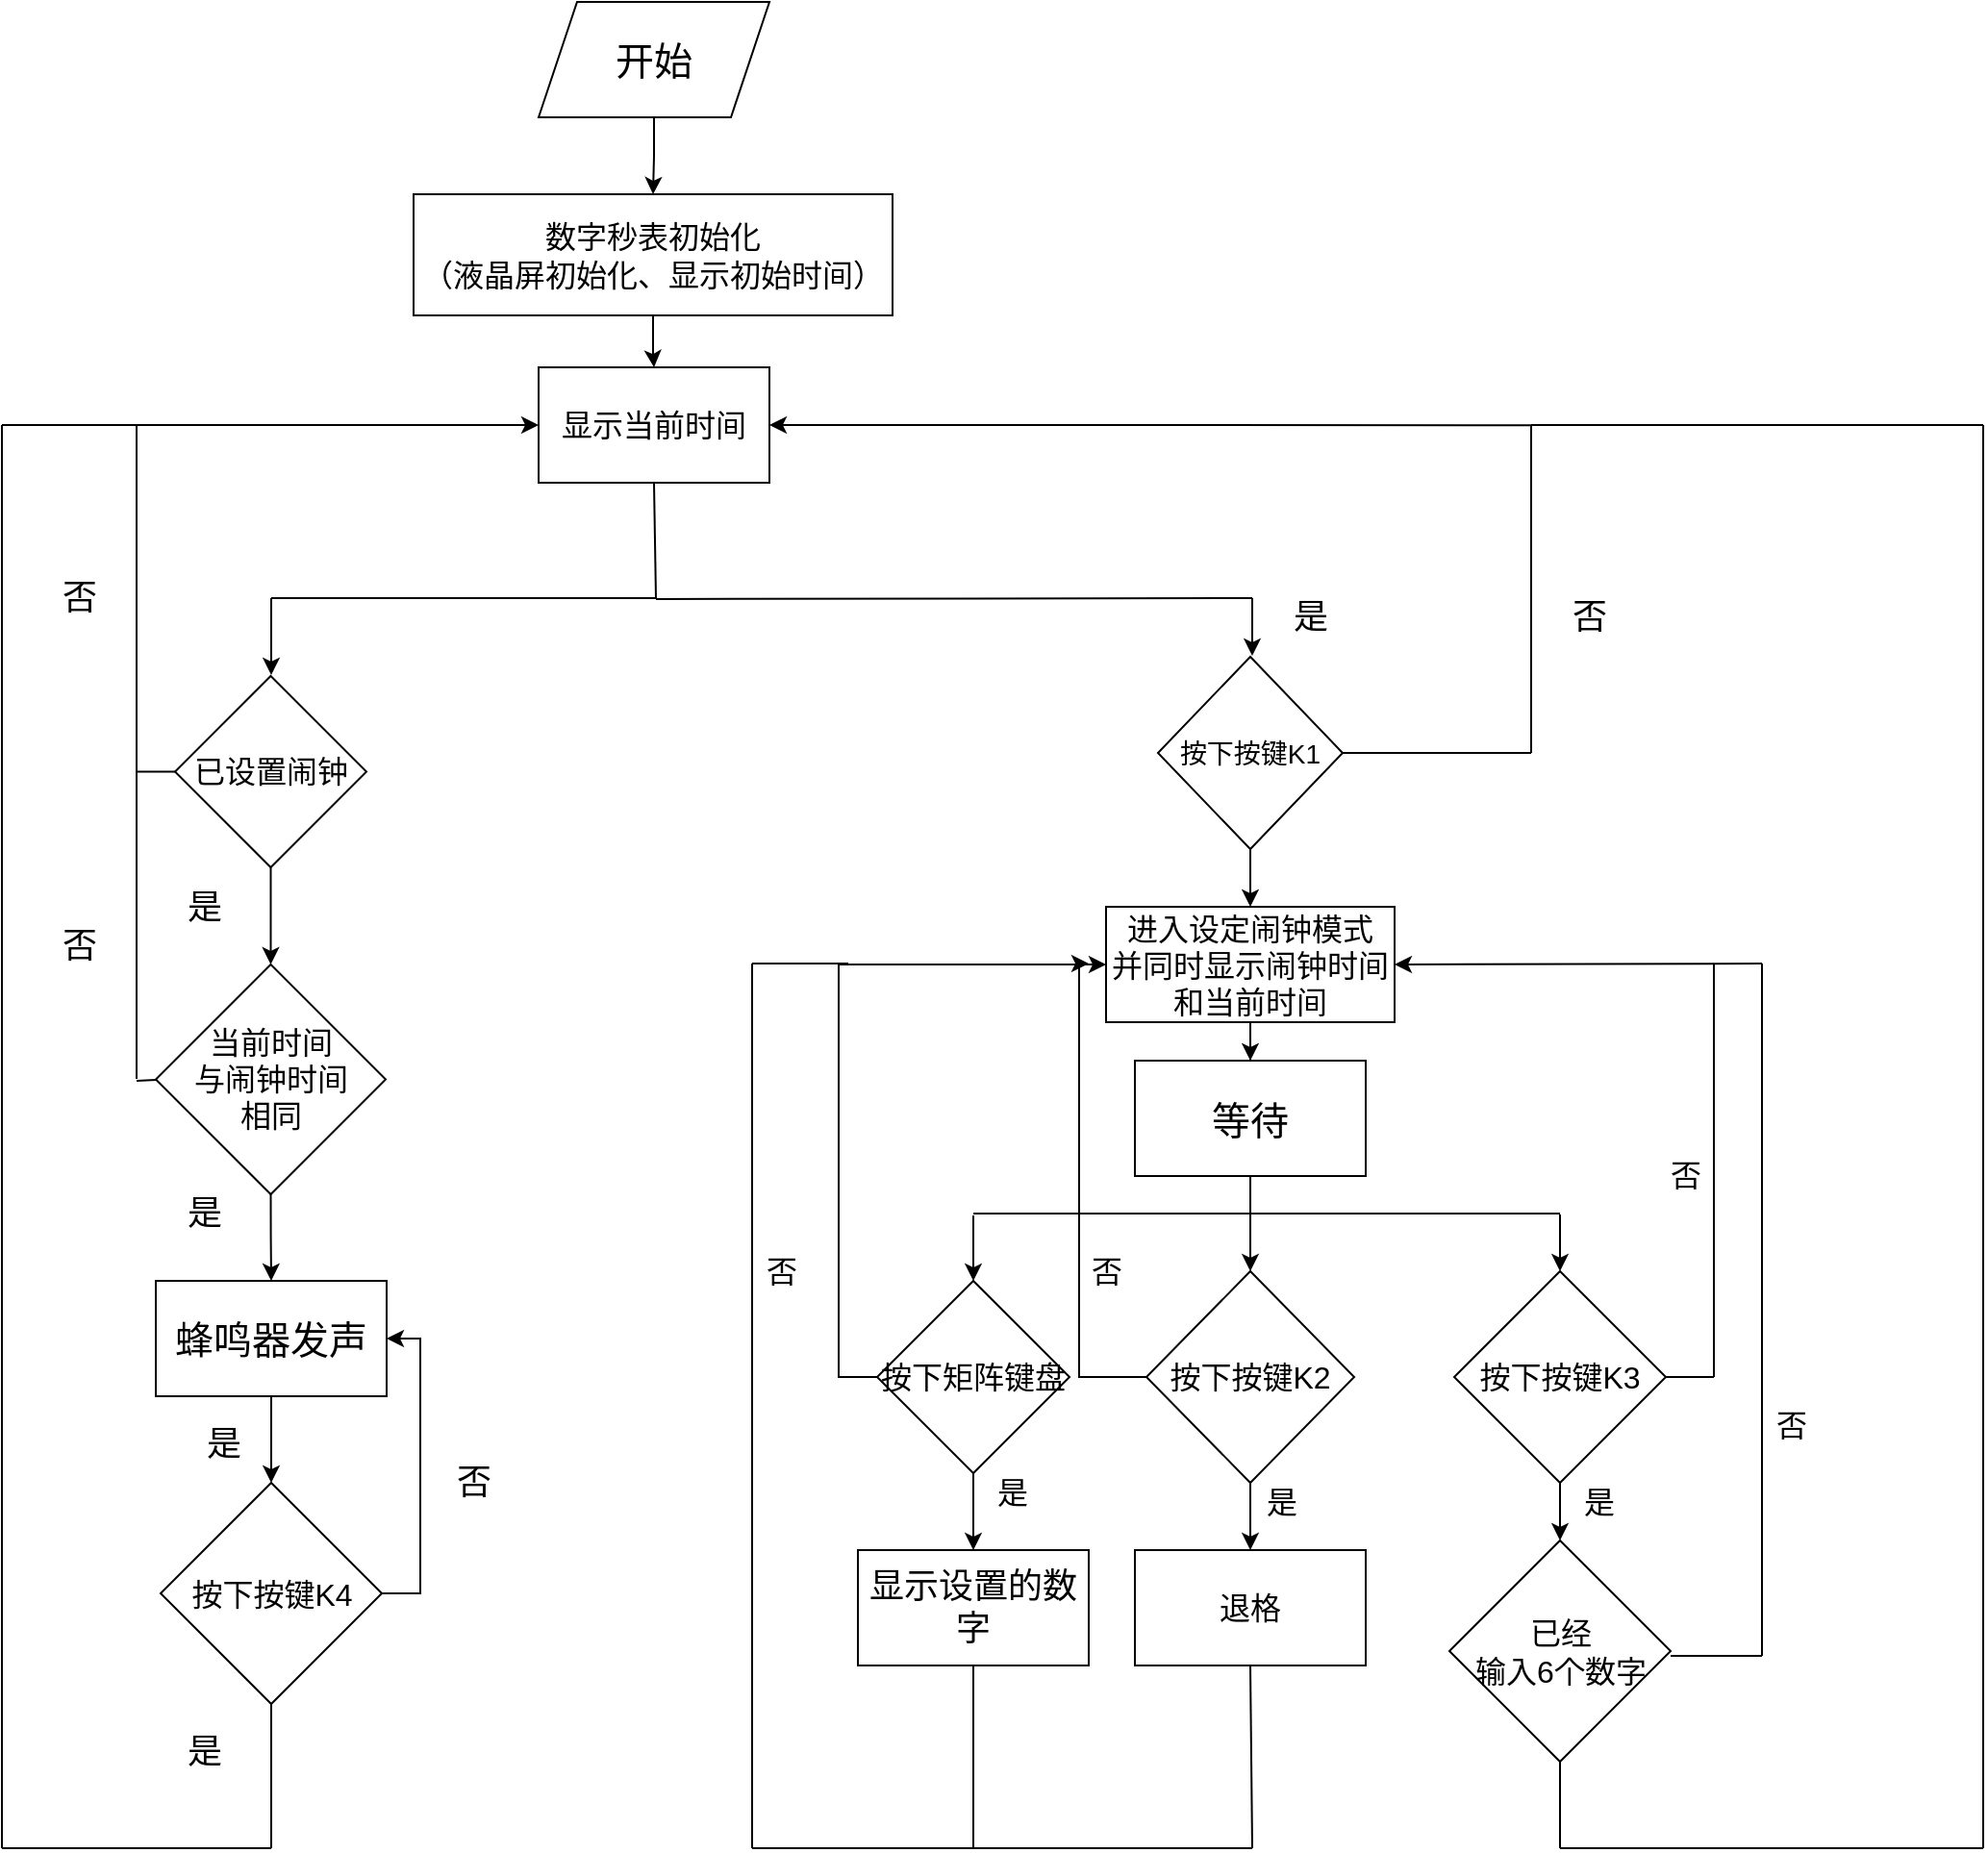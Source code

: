 <mxfile version="13.6.10" type="device"><diagram id="JIJjVnVCeKJqdLhLsCGA" name="Page-1"><mxGraphModel dx="2367" dy="1270" grid="1" gridSize="10" guides="1" tooltips="1" connect="1" arrows="1" fold="1" page="1" pageScale="1" pageWidth="827" pageHeight="1169" math="0" shadow="0"><root><mxCell id="0"/><mxCell id="1" parent="0"/><mxCell id="R1tdkP7BR6ZXV_fXZWw--3" value="" style="edgeStyle=orthogonalEdgeStyle;rounded=0;orthogonalLoop=1;jettySize=auto;html=1;" edge="1" parent="1" source="R1tdkP7BR6ZXV_fXZWw--1" target="R1tdkP7BR6ZXV_fXZWw--2"><mxGeometry relative="1" as="geometry"/></mxCell><mxCell id="R1tdkP7BR6ZXV_fXZWw--1" value="&lt;font style=&quot;font-size: 20px&quot;&gt;开始&lt;/font&gt;" style="shape=parallelogram;perimeter=parallelogramPerimeter;whiteSpace=wrap;html=1;fixedSize=1;" vertex="1" parent="1"><mxGeometry x="579" y="80" width="120" height="60" as="geometry"/></mxCell><mxCell id="R1tdkP7BR6ZXV_fXZWw--10" style="edgeStyle=orthogonalEdgeStyle;rounded=0;orthogonalLoop=1;jettySize=auto;html=1;entryX=0.5;entryY=0;entryDx=0;entryDy=0;" edge="1" parent="1" source="R1tdkP7BR6ZXV_fXZWw--2" target="R1tdkP7BR6ZXV_fXZWw--8"><mxGeometry relative="1" as="geometry"/></mxCell><mxCell id="R1tdkP7BR6ZXV_fXZWw--2" value="&lt;font style=&quot;font-size: 16px&quot;&gt;数字秒表初始化&lt;br&gt;（液晶屏初始化、显示初始时间）&lt;/font&gt;" style="rounded=0;whiteSpace=wrap;html=1;" vertex="1" parent="1"><mxGeometry x="514" y="180" width="249" height="63" as="geometry"/></mxCell><mxCell id="R1tdkP7BR6ZXV_fXZWw--19" style="edgeStyle=orthogonalEdgeStyle;rounded=0;orthogonalLoop=1;jettySize=auto;html=1;entryX=0.5;entryY=0;entryDx=0;entryDy=0;" edge="1" parent="1" source="R1tdkP7BR6ZXV_fXZWw--5" target="R1tdkP7BR6ZXV_fXZWw--18"><mxGeometry relative="1" as="geometry"/></mxCell><mxCell id="R1tdkP7BR6ZXV_fXZWw--5" value="&lt;font style=&quot;font-size: 14px&quot;&gt;按下按键K1&lt;/font&gt;" style="rhombus;whiteSpace=wrap;html=1;" vertex="1" parent="1"><mxGeometry x="901" y="420.5" width="96" height="100" as="geometry"/></mxCell><mxCell id="R1tdkP7BR6ZXV_fXZWw--8" value="&lt;font style=&quot;font-size: 16px&quot;&gt;显示当前时间&lt;/font&gt;" style="rounded=0;whiteSpace=wrap;html=1;" vertex="1" parent="1"><mxGeometry x="579" y="270" width="120" height="60" as="geometry"/></mxCell><mxCell id="R1tdkP7BR6ZXV_fXZWw--14" value="" style="endArrow=none;html=1;" edge="1" parent="1"><mxGeometry width="50" height="50" relative="1" as="geometry"><mxPoint x="997" y="470.5" as="sourcePoint"/><mxPoint x="1095" y="470.5" as="targetPoint"/></mxGeometry></mxCell><mxCell id="R1tdkP7BR6ZXV_fXZWw--15" value="" style="endArrow=none;html=1;" edge="1" parent="1"><mxGeometry width="50" height="50" relative="1" as="geometry"><mxPoint x="1095" y="470.5" as="sourcePoint"/><mxPoint x="1095" y="300" as="targetPoint"/></mxGeometry></mxCell><mxCell id="R1tdkP7BR6ZXV_fXZWw--16" value="" style="endArrow=classic;html=1;entryX=1;entryY=0.5;entryDx=0;entryDy=0;" edge="1" parent="1" target="R1tdkP7BR6ZXV_fXZWw--8"><mxGeometry width="50" height="50" relative="1" as="geometry"><mxPoint x="1095" y="300.08" as="sourcePoint"/><mxPoint x="1009" y="299.58" as="targetPoint"/></mxGeometry></mxCell><mxCell id="R1tdkP7BR6ZXV_fXZWw--17" value="&lt;font style=&quot;font-size: 18px&quot;&gt;否&lt;/font&gt;" style="text;html=1;align=center;verticalAlign=middle;resizable=0;points=[];autosize=1;" vertex="1" parent="1"><mxGeometry x="1110" y="390" width="30" height="20" as="geometry"/></mxCell><mxCell id="R1tdkP7BR6ZXV_fXZWw--41" value="" style="edgeStyle=orthogonalEdgeStyle;rounded=0;orthogonalLoop=1;jettySize=auto;html=1;" edge="1" parent="1" source="R1tdkP7BR6ZXV_fXZWw--18" target="R1tdkP7BR6ZXV_fXZWw--26"><mxGeometry relative="1" as="geometry"/></mxCell><mxCell id="R1tdkP7BR6ZXV_fXZWw--18" value="&lt;font style=&quot;font-size: 16px&quot;&gt;进入设定闹钟模式&lt;br&gt;并同时显示闹钟时间和当前时间&lt;/font&gt;" style="rounded=0;whiteSpace=wrap;html=1;" vertex="1" parent="1"><mxGeometry x="874" y="550.5" width="150" height="60" as="geometry"/></mxCell><mxCell id="R1tdkP7BR6ZXV_fXZWw--24" value="" style="edgeStyle=orthogonalEdgeStyle;rounded=0;orthogonalLoop=1;jettySize=auto;html=1;" edge="1" parent="1" source="R1tdkP7BR6ZXV_fXZWw--20" target="R1tdkP7BR6ZXV_fXZWw--23"><mxGeometry relative="1" as="geometry"/></mxCell><mxCell id="R1tdkP7BR6ZXV_fXZWw--27" style="edgeStyle=orthogonalEdgeStyle;rounded=0;orthogonalLoop=1;jettySize=auto;html=1;exitX=0;exitY=0.5;exitDx=0;exitDy=0;entryX=0;entryY=0.5;entryDx=0;entryDy=0;" edge="1" parent="1" source="R1tdkP7BR6ZXV_fXZWw--20" target="R1tdkP7BR6ZXV_fXZWw--18"><mxGeometry relative="1" as="geometry"/></mxCell><mxCell id="R1tdkP7BR6ZXV_fXZWw--20" value="&lt;font style=&quot;font-size: 16px&quot;&gt;按下矩阵键盘&lt;/font&gt;" style="rhombus;whiteSpace=wrap;html=1;" vertex="1" parent="1"><mxGeometry x="755" y="745" width="100" height="100" as="geometry"/></mxCell><mxCell id="R1tdkP7BR6ZXV_fXZWw--28" style="edgeStyle=orthogonalEdgeStyle;rounded=0;orthogonalLoop=1;jettySize=auto;html=1;" edge="1" parent="1" source="R1tdkP7BR6ZXV_fXZWw--21"><mxGeometry relative="1" as="geometry"><mxPoint x="865" y="580" as="targetPoint"/><Array as="points"><mxPoint x="860" y="795"/><mxPoint x="860" y="580"/></Array></mxGeometry></mxCell><mxCell id="R1tdkP7BR6ZXV_fXZWw--42" style="edgeStyle=orthogonalEdgeStyle;rounded=0;orthogonalLoop=1;jettySize=auto;html=1;exitX=0.5;exitY=1;exitDx=0;exitDy=0;entryX=0.5;entryY=0;entryDx=0;entryDy=0;" edge="1" parent="1" source="R1tdkP7BR6ZXV_fXZWw--21" target="R1tdkP7BR6ZXV_fXZWw--36"><mxGeometry relative="1" as="geometry"/></mxCell><mxCell id="R1tdkP7BR6ZXV_fXZWw--21" value="&lt;font style=&quot;font-size: 16px&quot;&gt;按下按键K2&lt;/font&gt;" style="rhombus;whiteSpace=wrap;html=1;" vertex="1" parent="1"><mxGeometry x="895" y="740" width="108" height="110" as="geometry"/></mxCell><mxCell id="R1tdkP7BR6ZXV_fXZWw--39" style="edgeStyle=orthogonalEdgeStyle;rounded=0;orthogonalLoop=1;jettySize=auto;html=1;entryX=0.5;entryY=0;entryDx=0;entryDy=0;" edge="1" parent="1" source="R1tdkP7BR6ZXV_fXZWw--22" target="R1tdkP7BR6ZXV_fXZWw--38"><mxGeometry relative="1" as="geometry"/></mxCell><mxCell id="R1tdkP7BR6ZXV_fXZWw--22" value="&lt;font style=&quot;font-size: 16px&quot;&gt;按下按键K3&lt;/font&gt;" style="rhombus;whiteSpace=wrap;html=1;" vertex="1" parent="1"><mxGeometry x="1055" y="740" width="110" height="110" as="geometry"/></mxCell><mxCell id="R1tdkP7BR6ZXV_fXZWw--23" value="&lt;font style=&quot;font-size: 18px&quot;&gt;显示设置的数字&lt;/font&gt;" style="rounded=0;whiteSpace=wrap;html=1;" vertex="1" parent="1"><mxGeometry x="745" y="885" width="120" height="60" as="geometry"/></mxCell><mxCell id="R1tdkP7BR6ZXV_fXZWw--25" value="&lt;font style=&quot;font-size: 16px&quot;&gt;是&lt;/font&gt;" style="text;html=1;align=center;verticalAlign=middle;resizable=0;points=[];autosize=1;" vertex="1" parent="1"><mxGeometry x="810" y="845" width="30" height="20" as="geometry"/></mxCell><mxCell id="7Mkuk9_m8cuGki3Obo0Y-49" style="edgeStyle=orthogonalEdgeStyle;rounded=0;orthogonalLoop=1;jettySize=auto;html=1;entryX=0.5;entryY=0;entryDx=0;entryDy=0;" edge="1" parent="1" source="R1tdkP7BR6ZXV_fXZWw--26" target="R1tdkP7BR6ZXV_fXZWw--21"><mxGeometry relative="1" as="geometry"/></mxCell><mxCell id="R1tdkP7BR6ZXV_fXZWw--26" value="&lt;font style=&quot;font-size: 20px&quot;&gt;等待&lt;/font&gt;" style="rounded=0;whiteSpace=wrap;html=1;" vertex="1" parent="1"><mxGeometry x="889" y="630.5" width="120" height="60" as="geometry"/></mxCell><mxCell id="R1tdkP7BR6ZXV_fXZWw--36" value="&lt;font style=&quot;font-size: 16px&quot;&gt;退格&lt;/font&gt;" style="rounded=0;whiteSpace=wrap;html=1;" vertex="1" parent="1"><mxGeometry x="889" y="885" width="120" height="60" as="geometry"/></mxCell><mxCell id="R1tdkP7BR6ZXV_fXZWw--38" value="&lt;font style=&quot;font-size: 16px&quot;&gt;已经&lt;br&gt;输入6个数字&lt;/font&gt;" style="rhombus;whiteSpace=wrap;html=1;" vertex="1" parent="1"><mxGeometry x="1052.5" y="880" width="115" height="115" as="geometry"/></mxCell><mxCell id="R1tdkP7BR6ZXV_fXZWw--40" value="&lt;font style=&quot;font-size: 16px&quot;&gt;是&lt;/font&gt;" style="text;html=1;align=center;verticalAlign=middle;resizable=0;points=[];autosize=1;" vertex="1" parent="1"><mxGeometry x="1115" y="850" width="30" height="20" as="geometry"/></mxCell><mxCell id="R1tdkP7BR6ZXV_fXZWw--43" value="&lt;font style=&quot;font-size: 16px&quot;&gt;是&lt;/font&gt;" style="text;html=1;align=center;verticalAlign=middle;resizable=0;points=[];autosize=1;" vertex="1" parent="1"><mxGeometry x="950" y="850" width="30" height="20" as="geometry"/></mxCell><mxCell id="R1tdkP7BR6ZXV_fXZWw--45" value="" style="endArrow=none;html=1;" edge="1" parent="1"><mxGeometry width="50" height="50" relative="1" as="geometry"><mxPoint x="1167.5" y="940" as="sourcePoint"/><mxPoint x="1215" y="940" as="targetPoint"/></mxGeometry></mxCell><mxCell id="R1tdkP7BR6ZXV_fXZWw--46" value="" style="endArrow=none;html=1;" edge="1" parent="1"><mxGeometry width="50" height="50" relative="1" as="geometry"><mxPoint x="1215" y="940" as="sourcePoint"/><mxPoint x="1215" y="580" as="targetPoint"/></mxGeometry></mxCell><mxCell id="R1tdkP7BR6ZXV_fXZWw--48" value="&lt;font style=&quot;font-size: 16px&quot;&gt;否&lt;/font&gt;" style="text;html=1;align=center;verticalAlign=middle;resizable=0;points=[];autosize=1;" vertex="1" parent="1"><mxGeometry x="1215" y="810" width="30" height="20" as="geometry"/></mxCell><mxCell id="R1tdkP7BR6ZXV_fXZWw--49" value="&lt;font style=&quot;font-size: 16px&quot;&gt;否&lt;/font&gt;" style="text;html=1;align=center;verticalAlign=middle;resizable=0;points=[];autosize=1;" vertex="1" parent="1"><mxGeometry x="1160" y="680" width="30" height="20" as="geometry"/></mxCell><mxCell id="R1tdkP7BR6ZXV_fXZWw--50" value="&lt;font style=&quot;font-size: 16px&quot;&gt;否&lt;/font&gt;" style="text;html=1;align=center;verticalAlign=middle;resizable=0;points=[];autosize=1;" vertex="1" parent="1"><mxGeometry x="690" y="730" width="30" height="20" as="geometry"/></mxCell><mxCell id="R1tdkP7BR6ZXV_fXZWw--51" value="&lt;font style=&quot;font-size: 16px&quot;&gt;否&lt;/font&gt;" style="text;html=1;align=center;verticalAlign=middle;resizable=0;points=[];autosize=1;" vertex="1" parent="1"><mxGeometry x="859" y="730" width="30" height="20" as="geometry"/></mxCell><mxCell id="7Mkuk9_m8cuGki3Obo0Y-39" value="" style="endArrow=classic;html=1;" edge="1" parent="1"><mxGeometry width="50" height="50" relative="1" as="geometry"><mxPoint x="950" y="390" as="sourcePoint"/><mxPoint x="950" y="420" as="targetPoint"/></mxGeometry></mxCell><mxCell id="7Mkuk9_m8cuGki3Obo0Y-40" value="" style="endArrow=none;html=1;" edge="1" parent="1"><mxGeometry width="50" height="50" relative="1" as="geometry"><mxPoint x="640" y="390.5" as="sourcePoint"/><mxPoint x="950" y="390" as="targetPoint"/></mxGeometry></mxCell><mxCell id="7Mkuk9_m8cuGki3Obo0Y-42" value="" style="endArrow=none;html=1;entryX=0.5;entryY=1;entryDx=0;entryDy=0;" edge="1" parent="1" target="R1tdkP7BR6ZXV_fXZWw--8"><mxGeometry width="50" height="50" relative="1" as="geometry"><mxPoint x="640" y="390" as="sourcePoint"/><mxPoint x="690" y="340" as="targetPoint"/></mxGeometry></mxCell><mxCell id="7Mkuk9_m8cuGki3Obo0Y-43" value="&lt;font style=&quot;font-size: 18px&quot;&gt;是&lt;/font&gt;" style="text;html=1;align=center;verticalAlign=middle;resizable=0;points=[];autosize=1;" vertex="1" parent="1"><mxGeometry x="965" y="390" width="30" height="20" as="geometry"/></mxCell><mxCell id="7Mkuk9_m8cuGki3Obo0Y-70" style="edgeStyle=orthogonalEdgeStyle;rounded=0;orthogonalLoop=1;jettySize=auto;html=1;exitX=0;exitY=0.5;exitDx=0;exitDy=0;entryX=0;entryY=0.5;entryDx=0;entryDy=0;" edge="1" parent="1" source="7Mkuk9_m8cuGki3Obo0Y-44" target="R1tdkP7BR6ZXV_fXZWw--8"><mxGeometry relative="1" as="geometry"/></mxCell><mxCell id="7Mkuk9_m8cuGki3Obo0Y-73" style="edgeStyle=orthogonalEdgeStyle;rounded=0;orthogonalLoop=1;jettySize=auto;html=1;exitX=0.5;exitY=1;exitDx=0;exitDy=0;entryX=0.5;entryY=0;entryDx=0;entryDy=0;" edge="1" parent="1" source="7Mkuk9_m8cuGki3Obo0Y-44" target="7Mkuk9_m8cuGki3Obo0Y-72"><mxGeometry relative="1" as="geometry"/></mxCell><mxCell id="7Mkuk9_m8cuGki3Obo0Y-44" value="&lt;font style=&quot;font-size: 16px&quot;&gt;已设置闹钟&lt;/font&gt;" style="rhombus;whiteSpace=wrap;html=1;" vertex="1" parent="1"><mxGeometry x="390" y="430.5" width="99.5" height="99.5" as="geometry"/></mxCell><mxCell id="7Mkuk9_m8cuGki3Obo0Y-45" value="" style="endArrow=classic;html=1;" edge="1" parent="1"><mxGeometry width="50" height="50" relative="1" as="geometry"><mxPoint x="440" y="390" as="sourcePoint"/><mxPoint x="440" y="430" as="targetPoint"/></mxGeometry></mxCell><mxCell id="7Mkuk9_m8cuGki3Obo0Y-46" value="" style="endArrow=none;html=1;" edge="1" parent="1"><mxGeometry width="50" height="50" relative="1" as="geometry"><mxPoint x="440" y="390" as="sourcePoint"/><mxPoint x="640" y="390" as="targetPoint"/></mxGeometry></mxCell><mxCell id="7Mkuk9_m8cuGki3Obo0Y-48" style="edgeStyle=orthogonalEdgeStyle;rounded=0;orthogonalLoop=1;jettySize=auto;html=1;exitX=0.5;exitY=1;exitDx=0;exitDy=0;" edge="1" parent="1"><mxGeometry relative="1" as="geometry"><mxPoint x="949" y="730" as="sourcePoint"/><mxPoint x="949" y="730" as="targetPoint"/></mxGeometry></mxCell><mxCell id="7Mkuk9_m8cuGki3Obo0Y-50" value="" style="endArrow=none;html=1;" edge="1" parent="1"><mxGeometry width="50" height="50" relative="1" as="geometry"><mxPoint x="805" y="710" as="sourcePoint"/><mxPoint x="1110" y="710" as="targetPoint"/></mxGeometry></mxCell><mxCell id="7Mkuk9_m8cuGki3Obo0Y-51" value="" style="endArrow=classic;html=1;entryX=0.5;entryY=0;entryDx=0;entryDy=0;" edge="1" parent="1" target="R1tdkP7BR6ZXV_fXZWw--20"><mxGeometry width="50" height="50" relative="1" as="geometry"><mxPoint x="805" y="711" as="sourcePoint"/><mxPoint x="850" y="660.5" as="targetPoint"/></mxGeometry></mxCell><mxCell id="7Mkuk9_m8cuGki3Obo0Y-52" value="" style="endArrow=classic;html=1;entryX=0.5;entryY=0;entryDx=0;entryDy=0;" edge="1" parent="1" target="R1tdkP7BR6ZXV_fXZWw--22"><mxGeometry width="50" height="50" relative="1" as="geometry"><mxPoint x="1110" y="710.5" as="sourcePoint"/><mxPoint x="1160" y="660.5" as="targetPoint"/></mxGeometry></mxCell><mxCell id="7Mkuk9_m8cuGki3Obo0Y-54" value="" style="endArrow=classic;html=1;entryX=1;entryY=0.5;entryDx=0;entryDy=0;" edge="1" parent="1" target="R1tdkP7BR6ZXV_fXZWw--18"><mxGeometry width="50" height="50" relative="1" as="geometry"><mxPoint x="1215" y="580" as="sourcePoint"/><mxPoint x="1265" y="530" as="targetPoint"/></mxGeometry></mxCell><mxCell id="7Mkuk9_m8cuGki3Obo0Y-56" value="" style="endArrow=none;html=1;" edge="1" parent="1"><mxGeometry width="50" height="50" relative="1" as="geometry"><mxPoint x="1165" y="795" as="sourcePoint"/><mxPoint x="1190" y="795" as="targetPoint"/></mxGeometry></mxCell><mxCell id="7Mkuk9_m8cuGki3Obo0Y-57" value="" style="endArrow=none;html=1;" edge="1" parent="1"><mxGeometry width="50" height="50" relative="1" as="geometry"><mxPoint x="1190" y="795" as="sourcePoint"/><mxPoint x="1190" y="580" as="targetPoint"/></mxGeometry></mxCell><mxCell id="7Mkuk9_m8cuGki3Obo0Y-59" value="" style="endArrow=none;html=1;" edge="1" parent="1"><mxGeometry width="50" height="50" relative="1" as="geometry"><mxPoint x="805" y="1040" as="sourcePoint"/><mxPoint x="690" y="1040" as="targetPoint"/></mxGeometry></mxCell><mxCell id="7Mkuk9_m8cuGki3Obo0Y-60" value="" style="endArrow=none;html=1;" edge="1" parent="1"><mxGeometry width="50" height="50" relative="1" as="geometry"><mxPoint x="690" y="1040" as="sourcePoint"/><mxPoint x="690" y="580" as="targetPoint"/></mxGeometry></mxCell><mxCell id="7Mkuk9_m8cuGki3Obo0Y-61" value="" style="endArrow=none;html=1;" edge="1" parent="1"><mxGeometry width="50" height="50" relative="1" as="geometry"><mxPoint x="690" y="580" as="sourcePoint"/><mxPoint x="740" y="580" as="targetPoint"/></mxGeometry></mxCell><mxCell id="7Mkuk9_m8cuGki3Obo0Y-62" value="" style="endArrow=none;html=1;entryX=0.5;entryY=1;entryDx=0;entryDy=0;" edge="1" parent="1" target="R1tdkP7BR6ZXV_fXZWw--23"><mxGeometry width="50" height="50" relative="1" as="geometry"><mxPoint x="805" y="1040" as="sourcePoint"/><mxPoint x="805" y="995" as="targetPoint"/></mxGeometry></mxCell><mxCell id="7Mkuk9_m8cuGki3Obo0Y-63" value="" style="endArrow=none;html=1;" edge="1" parent="1"><mxGeometry width="50" height="50" relative="1" as="geometry"><mxPoint x="805" y="1040" as="sourcePoint"/><mxPoint x="950" y="1040" as="targetPoint"/></mxGeometry></mxCell><mxCell id="7Mkuk9_m8cuGki3Obo0Y-64" value="" style="endArrow=none;html=1;entryX=0.5;entryY=1;entryDx=0;entryDy=0;" edge="1" parent="1" target="R1tdkP7BR6ZXV_fXZWw--36"><mxGeometry width="50" height="50" relative="1" as="geometry"><mxPoint x="950" y="1040" as="sourcePoint"/><mxPoint x="949" y="990" as="targetPoint"/></mxGeometry></mxCell><mxCell id="7Mkuk9_m8cuGki3Obo0Y-66" value="" style="endArrow=none;html=1;entryX=0.5;entryY=1;entryDx=0;entryDy=0;" edge="1" parent="1" target="R1tdkP7BR6ZXV_fXZWw--38"><mxGeometry width="50" height="50" relative="1" as="geometry"><mxPoint x="1110" y="1040" as="sourcePoint"/><mxPoint x="1160" y="990" as="targetPoint"/></mxGeometry></mxCell><mxCell id="7Mkuk9_m8cuGki3Obo0Y-67" value="" style="endArrow=none;html=1;" edge="1" parent="1"><mxGeometry width="50" height="50" relative="1" as="geometry"><mxPoint x="1095" y="300" as="sourcePoint"/><mxPoint x="1330" y="300" as="targetPoint"/></mxGeometry></mxCell><mxCell id="7Mkuk9_m8cuGki3Obo0Y-68" value="" style="endArrow=none;html=1;" edge="1" parent="1"><mxGeometry width="50" height="50" relative="1" as="geometry"><mxPoint x="1330" y="1040" as="sourcePoint"/><mxPoint x="1330" y="300" as="targetPoint"/></mxGeometry></mxCell><mxCell id="7Mkuk9_m8cuGki3Obo0Y-69" value="" style="endArrow=none;html=1;" edge="1" parent="1"><mxGeometry width="50" height="50" relative="1" as="geometry"><mxPoint x="1110" y="1040" as="sourcePoint"/><mxPoint x="1330" y="1040" as="targetPoint"/></mxGeometry></mxCell><mxCell id="7Mkuk9_m8cuGki3Obo0Y-71" value="&lt;font style=&quot;font-size: 18px&quot;&gt;否&lt;/font&gt;" style="text;html=1;align=center;verticalAlign=middle;resizable=0;points=[];autosize=1;" vertex="1" parent="1"><mxGeometry x="325" y="380" width="30" height="20" as="geometry"/></mxCell><mxCell id="7Mkuk9_m8cuGki3Obo0Y-78" style="edgeStyle=orthogonalEdgeStyle;rounded=0;orthogonalLoop=1;jettySize=auto;html=1;exitX=0.5;exitY=1;exitDx=0;exitDy=0;entryX=0.5;entryY=0;entryDx=0;entryDy=0;" edge="1" parent="1" source="7Mkuk9_m8cuGki3Obo0Y-72" target="7Mkuk9_m8cuGki3Obo0Y-77"><mxGeometry relative="1" as="geometry"/></mxCell><mxCell id="7Mkuk9_m8cuGki3Obo0Y-72" value="&lt;font style=&quot;font-size: 16px&quot;&gt;当前时间&lt;br&gt;与闹钟时间&lt;br&gt;相同&lt;/font&gt;" style="rhombus;whiteSpace=wrap;html=1;" vertex="1" parent="1"><mxGeometry x="380" y="580.5" width="119.5" height="119.5" as="geometry"/></mxCell><mxCell id="7Mkuk9_m8cuGki3Obo0Y-75" value="" style="endArrow=none;html=1;" edge="1" parent="1"><mxGeometry width="50" height="50" relative="1" as="geometry"><mxPoint x="370" y="640" as="sourcePoint"/><mxPoint x="370" y="480" as="targetPoint"/></mxGeometry></mxCell><mxCell id="7Mkuk9_m8cuGki3Obo0Y-76" value="" style="endArrow=none;html=1;" edge="1" parent="1"><mxGeometry width="50" height="50" relative="1" as="geometry"><mxPoint x="370" y="641" as="sourcePoint"/><mxPoint x="380" y="640.5" as="targetPoint"/></mxGeometry></mxCell><mxCell id="7Mkuk9_m8cuGki3Obo0Y-83" style="edgeStyle=orthogonalEdgeStyle;rounded=0;orthogonalLoop=1;jettySize=auto;html=1;exitX=0.5;exitY=1;exitDx=0;exitDy=0;entryX=0.5;entryY=0;entryDx=0;entryDy=0;" edge="1" parent="1" source="7Mkuk9_m8cuGki3Obo0Y-77" target="7Mkuk9_m8cuGki3Obo0Y-79"><mxGeometry relative="1" as="geometry"/></mxCell><mxCell id="7Mkuk9_m8cuGki3Obo0Y-77" value="&lt;font style=&quot;font-size: 20px&quot;&gt;蜂鸣器发声&lt;/font&gt;" style="rounded=0;whiteSpace=wrap;html=1;" vertex="1" parent="1"><mxGeometry x="380" y="745" width="120" height="60" as="geometry"/></mxCell><mxCell id="7Mkuk9_m8cuGki3Obo0Y-84" style="edgeStyle=orthogonalEdgeStyle;rounded=0;orthogonalLoop=1;jettySize=auto;html=1;exitX=1;exitY=0.5;exitDx=0;exitDy=0;entryX=1;entryY=0.5;entryDx=0;entryDy=0;" edge="1" parent="1" source="7Mkuk9_m8cuGki3Obo0Y-79" target="7Mkuk9_m8cuGki3Obo0Y-77"><mxGeometry relative="1" as="geometry"/></mxCell><mxCell id="7Mkuk9_m8cuGki3Obo0Y-79" value="&lt;font style=&quot;font-size: 16px&quot;&gt;按下按键K4&lt;/font&gt;" style="rhombus;whiteSpace=wrap;html=1;" vertex="1" parent="1"><mxGeometry x="382.5" y="850" width="115" height="115" as="geometry"/></mxCell><mxCell id="7Mkuk9_m8cuGki3Obo0Y-86" value="" style="endArrow=none;html=1;" edge="1" parent="1"><mxGeometry width="50" height="50" relative="1" as="geometry"><mxPoint x="440" y="1040" as="sourcePoint"/><mxPoint x="440" y="965" as="targetPoint"/></mxGeometry></mxCell><mxCell id="7Mkuk9_m8cuGki3Obo0Y-87" value="" style="endArrow=none;html=1;" edge="1" parent="1"><mxGeometry width="50" height="50" relative="1" as="geometry"><mxPoint x="300" y="1040" as="sourcePoint"/><mxPoint x="440" y="1040" as="targetPoint"/></mxGeometry></mxCell><mxCell id="7Mkuk9_m8cuGki3Obo0Y-88" value="" style="endArrow=none;html=1;" edge="1" parent="1"><mxGeometry width="50" height="50" relative="1" as="geometry"><mxPoint x="300" y="1040" as="sourcePoint"/><mxPoint x="300" y="300" as="targetPoint"/></mxGeometry></mxCell><mxCell id="7Mkuk9_m8cuGki3Obo0Y-89" value="" style="endArrow=none;html=1;" edge="1" parent="1"><mxGeometry width="50" height="50" relative="1" as="geometry"><mxPoint x="300" y="300" as="sourcePoint"/><mxPoint x="370" y="300" as="targetPoint"/></mxGeometry></mxCell><mxCell id="7Mkuk9_m8cuGki3Obo0Y-90" value="&lt;font style=&quot;font-size: 18px&quot;&gt;是&lt;/font&gt;" style="text;html=1;align=center;verticalAlign=middle;resizable=0;points=[];autosize=1;" vertex="1" parent="1"><mxGeometry x="390" y="980" width="30" height="20" as="geometry"/></mxCell><mxCell id="7Mkuk9_m8cuGki3Obo0Y-91" value="&lt;font style=&quot;font-size: 18px&quot;&gt;否&lt;/font&gt;" style="text;html=1;align=center;verticalAlign=middle;resizable=0;points=[];autosize=1;" vertex="1" parent="1"><mxGeometry x="530" y="840" width="30" height="20" as="geometry"/></mxCell><mxCell id="7Mkuk9_m8cuGki3Obo0Y-92" value="&lt;font style=&quot;font-size: 18px&quot;&gt;否&lt;/font&gt;" style="text;html=1;align=center;verticalAlign=middle;resizable=0;points=[];autosize=1;" vertex="1" parent="1"><mxGeometry x="325" y="560.5" width="30" height="20" as="geometry"/></mxCell><mxCell id="7Mkuk9_m8cuGki3Obo0Y-93" value="&lt;font style=&quot;font-size: 18px&quot;&gt;是&lt;/font&gt;" style="text;html=1;align=center;verticalAlign=middle;resizable=0;points=[];autosize=1;" vertex="1" parent="1"><mxGeometry x="400" y="820" width="30" height="20" as="geometry"/></mxCell><mxCell id="7Mkuk9_m8cuGki3Obo0Y-94" value="&lt;font style=&quot;font-size: 18px&quot;&gt;是&lt;/font&gt;" style="text;html=1;align=center;verticalAlign=middle;resizable=0;points=[];autosize=1;" vertex="1" parent="1"><mxGeometry x="390" y="700" width="30" height="20" as="geometry"/></mxCell><mxCell id="7Mkuk9_m8cuGki3Obo0Y-95" value="&lt;font style=&quot;font-size: 18px&quot;&gt;是&lt;/font&gt;" style="text;html=1;align=center;verticalAlign=middle;resizable=0;points=[];autosize=1;" vertex="1" parent="1"><mxGeometry x="390" y="540.5" width="30" height="20" as="geometry"/></mxCell></root></mxGraphModel></diagram></mxfile>